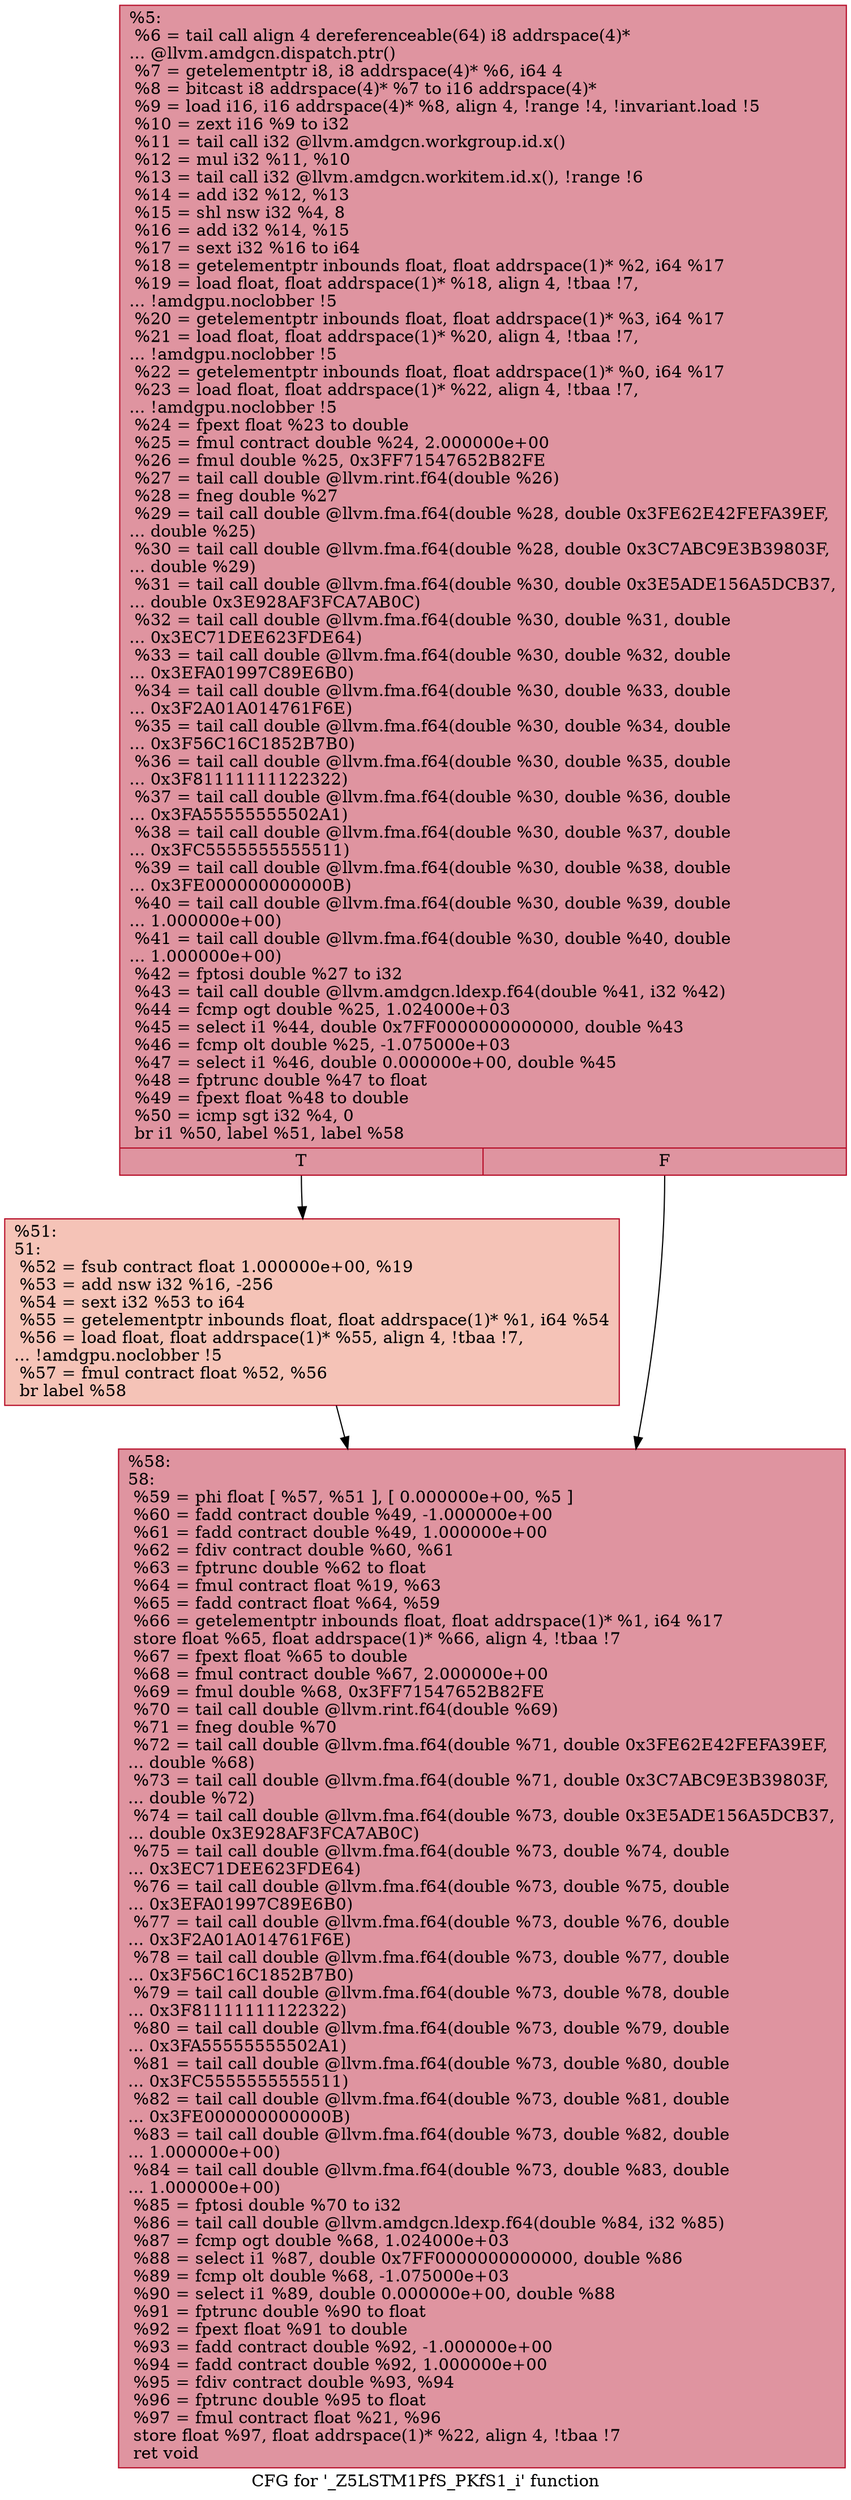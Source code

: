 digraph "CFG for '_Z5LSTM1PfS_PKfS1_i' function" {
	label="CFG for '_Z5LSTM1PfS_PKfS1_i' function";

	Node0x5b024f0 [shape=record,color="#b70d28ff", style=filled, fillcolor="#b70d2870",label="{%5:\l  %6 = tail call align 4 dereferenceable(64) i8 addrspace(4)*\l... @llvm.amdgcn.dispatch.ptr()\l  %7 = getelementptr i8, i8 addrspace(4)* %6, i64 4\l  %8 = bitcast i8 addrspace(4)* %7 to i16 addrspace(4)*\l  %9 = load i16, i16 addrspace(4)* %8, align 4, !range !4, !invariant.load !5\l  %10 = zext i16 %9 to i32\l  %11 = tail call i32 @llvm.amdgcn.workgroup.id.x()\l  %12 = mul i32 %11, %10\l  %13 = tail call i32 @llvm.amdgcn.workitem.id.x(), !range !6\l  %14 = add i32 %12, %13\l  %15 = shl nsw i32 %4, 8\l  %16 = add i32 %14, %15\l  %17 = sext i32 %16 to i64\l  %18 = getelementptr inbounds float, float addrspace(1)* %2, i64 %17\l  %19 = load float, float addrspace(1)* %18, align 4, !tbaa !7,\l... !amdgpu.noclobber !5\l  %20 = getelementptr inbounds float, float addrspace(1)* %3, i64 %17\l  %21 = load float, float addrspace(1)* %20, align 4, !tbaa !7,\l... !amdgpu.noclobber !5\l  %22 = getelementptr inbounds float, float addrspace(1)* %0, i64 %17\l  %23 = load float, float addrspace(1)* %22, align 4, !tbaa !7,\l... !amdgpu.noclobber !5\l  %24 = fpext float %23 to double\l  %25 = fmul contract double %24, 2.000000e+00\l  %26 = fmul double %25, 0x3FF71547652B82FE\l  %27 = tail call double @llvm.rint.f64(double %26)\l  %28 = fneg double %27\l  %29 = tail call double @llvm.fma.f64(double %28, double 0x3FE62E42FEFA39EF,\l... double %25)\l  %30 = tail call double @llvm.fma.f64(double %28, double 0x3C7ABC9E3B39803F,\l... double %29)\l  %31 = tail call double @llvm.fma.f64(double %30, double 0x3E5ADE156A5DCB37,\l... double 0x3E928AF3FCA7AB0C)\l  %32 = tail call double @llvm.fma.f64(double %30, double %31, double\l... 0x3EC71DEE623FDE64)\l  %33 = tail call double @llvm.fma.f64(double %30, double %32, double\l... 0x3EFA01997C89E6B0)\l  %34 = tail call double @llvm.fma.f64(double %30, double %33, double\l... 0x3F2A01A014761F6E)\l  %35 = tail call double @llvm.fma.f64(double %30, double %34, double\l... 0x3F56C16C1852B7B0)\l  %36 = tail call double @llvm.fma.f64(double %30, double %35, double\l... 0x3F81111111122322)\l  %37 = tail call double @llvm.fma.f64(double %30, double %36, double\l... 0x3FA55555555502A1)\l  %38 = tail call double @llvm.fma.f64(double %30, double %37, double\l... 0x3FC5555555555511)\l  %39 = tail call double @llvm.fma.f64(double %30, double %38, double\l... 0x3FE000000000000B)\l  %40 = tail call double @llvm.fma.f64(double %30, double %39, double\l... 1.000000e+00)\l  %41 = tail call double @llvm.fma.f64(double %30, double %40, double\l... 1.000000e+00)\l  %42 = fptosi double %27 to i32\l  %43 = tail call double @llvm.amdgcn.ldexp.f64(double %41, i32 %42)\l  %44 = fcmp ogt double %25, 1.024000e+03\l  %45 = select i1 %44, double 0x7FF0000000000000, double %43\l  %46 = fcmp olt double %25, -1.075000e+03\l  %47 = select i1 %46, double 0.000000e+00, double %45\l  %48 = fptrunc double %47 to float\l  %49 = fpext float %48 to double\l  %50 = icmp sgt i32 %4, 0\l  br i1 %50, label %51, label %58\l|{<s0>T|<s1>F}}"];
	Node0x5b024f0:s0 -> Node0x5b08220;
	Node0x5b024f0:s1 -> Node0x5b082b0;
	Node0x5b08220 [shape=record,color="#b70d28ff", style=filled, fillcolor="#e8765c70",label="{%51:\l51:                                               \l  %52 = fsub contract float 1.000000e+00, %19\l  %53 = add nsw i32 %16, -256\l  %54 = sext i32 %53 to i64\l  %55 = getelementptr inbounds float, float addrspace(1)* %1, i64 %54\l  %56 = load float, float addrspace(1)* %55, align 4, !tbaa !7,\l... !amdgpu.noclobber !5\l  %57 = fmul contract float %52, %56\l  br label %58\l}"];
	Node0x5b08220 -> Node0x5b082b0;
	Node0x5b082b0 [shape=record,color="#b70d28ff", style=filled, fillcolor="#b70d2870",label="{%58:\l58:                                               \l  %59 = phi float [ %57, %51 ], [ 0.000000e+00, %5 ]\l  %60 = fadd contract double %49, -1.000000e+00\l  %61 = fadd contract double %49, 1.000000e+00\l  %62 = fdiv contract double %60, %61\l  %63 = fptrunc double %62 to float\l  %64 = fmul contract float %19, %63\l  %65 = fadd contract float %64, %59\l  %66 = getelementptr inbounds float, float addrspace(1)* %1, i64 %17\l  store float %65, float addrspace(1)* %66, align 4, !tbaa !7\l  %67 = fpext float %65 to double\l  %68 = fmul contract double %67, 2.000000e+00\l  %69 = fmul double %68, 0x3FF71547652B82FE\l  %70 = tail call double @llvm.rint.f64(double %69)\l  %71 = fneg double %70\l  %72 = tail call double @llvm.fma.f64(double %71, double 0x3FE62E42FEFA39EF,\l... double %68)\l  %73 = tail call double @llvm.fma.f64(double %71, double 0x3C7ABC9E3B39803F,\l... double %72)\l  %74 = tail call double @llvm.fma.f64(double %73, double 0x3E5ADE156A5DCB37,\l... double 0x3E928AF3FCA7AB0C)\l  %75 = tail call double @llvm.fma.f64(double %73, double %74, double\l... 0x3EC71DEE623FDE64)\l  %76 = tail call double @llvm.fma.f64(double %73, double %75, double\l... 0x3EFA01997C89E6B0)\l  %77 = tail call double @llvm.fma.f64(double %73, double %76, double\l... 0x3F2A01A014761F6E)\l  %78 = tail call double @llvm.fma.f64(double %73, double %77, double\l... 0x3F56C16C1852B7B0)\l  %79 = tail call double @llvm.fma.f64(double %73, double %78, double\l... 0x3F81111111122322)\l  %80 = tail call double @llvm.fma.f64(double %73, double %79, double\l... 0x3FA55555555502A1)\l  %81 = tail call double @llvm.fma.f64(double %73, double %80, double\l... 0x3FC5555555555511)\l  %82 = tail call double @llvm.fma.f64(double %73, double %81, double\l... 0x3FE000000000000B)\l  %83 = tail call double @llvm.fma.f64(double %73, double %82, double\l... 1.000000e+00)\l  %84 = tail call double @llvm.fma.f64(double %73, double %83, double\l... 1.000000e+00)\l  %85 = fptosi double %70 to i32\l  %86 = tail call double @llvm.amdgcn.ldexp.f64(double %84, i32 %85)\l  %87 = fcmp ogt double %68, 1.024000e+03\l  %88 = select i1 %87, double 0x7FF0000000000000, double %86\l  %89 = fcmp olt double %68, -1.075000e+03\l  %90 = select i1 %89, double 0.000000e+00, double %88\l  %91 = fptrunc double %90 to float\l  %92 = fpext float %91 to double\l  %93 = fadd contract double %92, -1.000000e+00\l  %94 = fadd contract double %92, 1.000000e+00\l  %95 = fdiv contract double %93, %94\l  %96 = fptrunc double %95 to float\l  %97 = fmul contract float %21, %96\l  store float %97, float addrspace(1)* %22, align 4, !tbaa !7\l  ret void\l}"];
}

